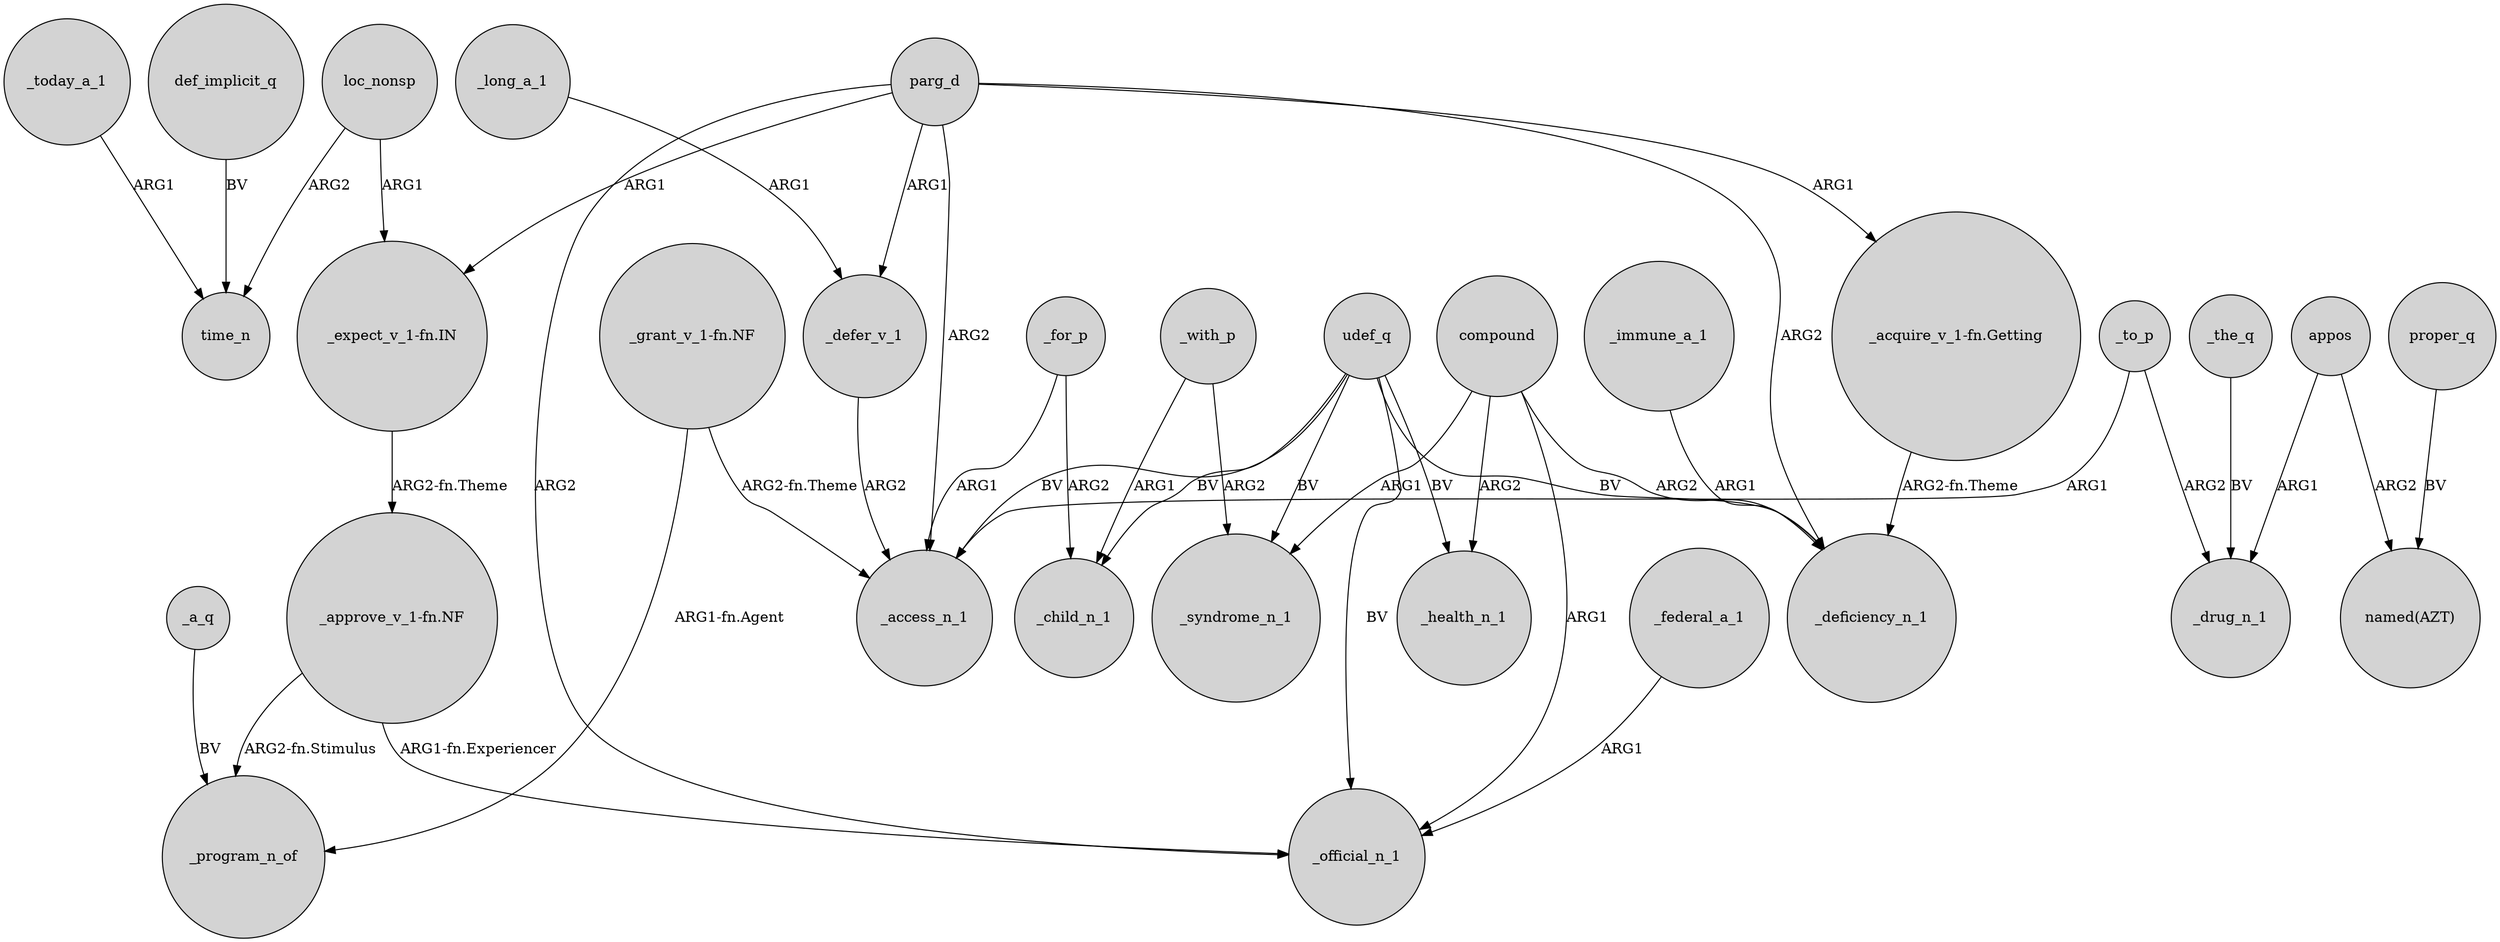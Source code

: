 digraph {
	node [shape=circle style=filled]
	_today_a_1 -> time_n [label=ARG1]
	udef_q -> _child_n_1 [label=BV]
	appos -> _drug_n_1 [label=ARG1]
	"_expect_v_1-fn.IN" -> "_approve_v_1-fn.NF" [label="ARG2-fn.Theme"]
	udef_q -> _syndrome_n_1 [label=BV]
	"_approve_v_1-fn.NF" -> _program_n_of [label="ARG2-fn.Stimulus"]
	loc_nonsp -> time_n [label=ARG2]
	parg_d -> _official_n_1 [label=ARG2]
	"_grant_v_1-fn.NF" -> _access_n_1 [label="ARG2-fn.Theme"]
	loc_nonsp -> "_expect_v_1-fn.IN" [label=ARG1]
	udef_q -> _access_n_1 [label=BV]
	_the_q -> _drug_n_1 [label=BV]
	compound -> _deficiency_n_1 [label=ARG2]
	"_acquire_v_1-fn.Getting" -> _deficiency_n_1 [label="ARG2-fn.Theme"]
	"_approve_v_1-fn.NF" -> _official_n_1 [label="ARG1-fn.Experiencer"]
	_immune_a_1 -> _deficiency_n_1 [label=ARG1]
	_to_p -> _access_n_1 [label=ARG1]
	_for_p -> _access_n_1 [label=ARG1]
	compound -> _health_n_1 [label=ARG2]
	udef_q -> _official_n_1 [label=BV]
	proper_q -> "named(AZT)" [label=BV]
	_federal_a_1 -> _official_n_1 [label=ARG1]
	compound -> _syndrome_n_1 [label=ARG1]
	udef_q -> _health_n_1 [label=BV]
	_a_q -> _program_n_of [label=BV]
	parg_d -> "_expect_v_1-fn.IN" [label=ARG1]
	appos -> "named(AZT)" [label=ARG2]
	_with_p -> _child_n_1 [label=ARG1]
	parg_d -> _deficiency_n_1 [label=ARG2]
	udef_q -> _deficiency_n_1 [label=BV]
	compound -> _official_n_1 [label=ARG1]
	_defer_v_1 -> _access_n_1 [label=ARG2]
	_to_p -> _drug_n_1 [label=ARG2]
	parg_d -> _defer_v_1 [label=ARG1]
	_for_p -> _child_n_1 [label=ARG2]
	_with_p -> _syndrome_n_1 [label=ARG2]
	_long_a_1 -> _defer_v_1 [label=ARG1]
	parg_d -> "_acquire_v_1-fn.Getting" [label=ARG1]
	"_grant_v_1-fn.NF" -> _program_n_of [label="ARG1-fn.Agent"]
	parg_d -> _access_n_1 [label=ARG2]
	def_implicit_q -> time_n [label=BV]
}
